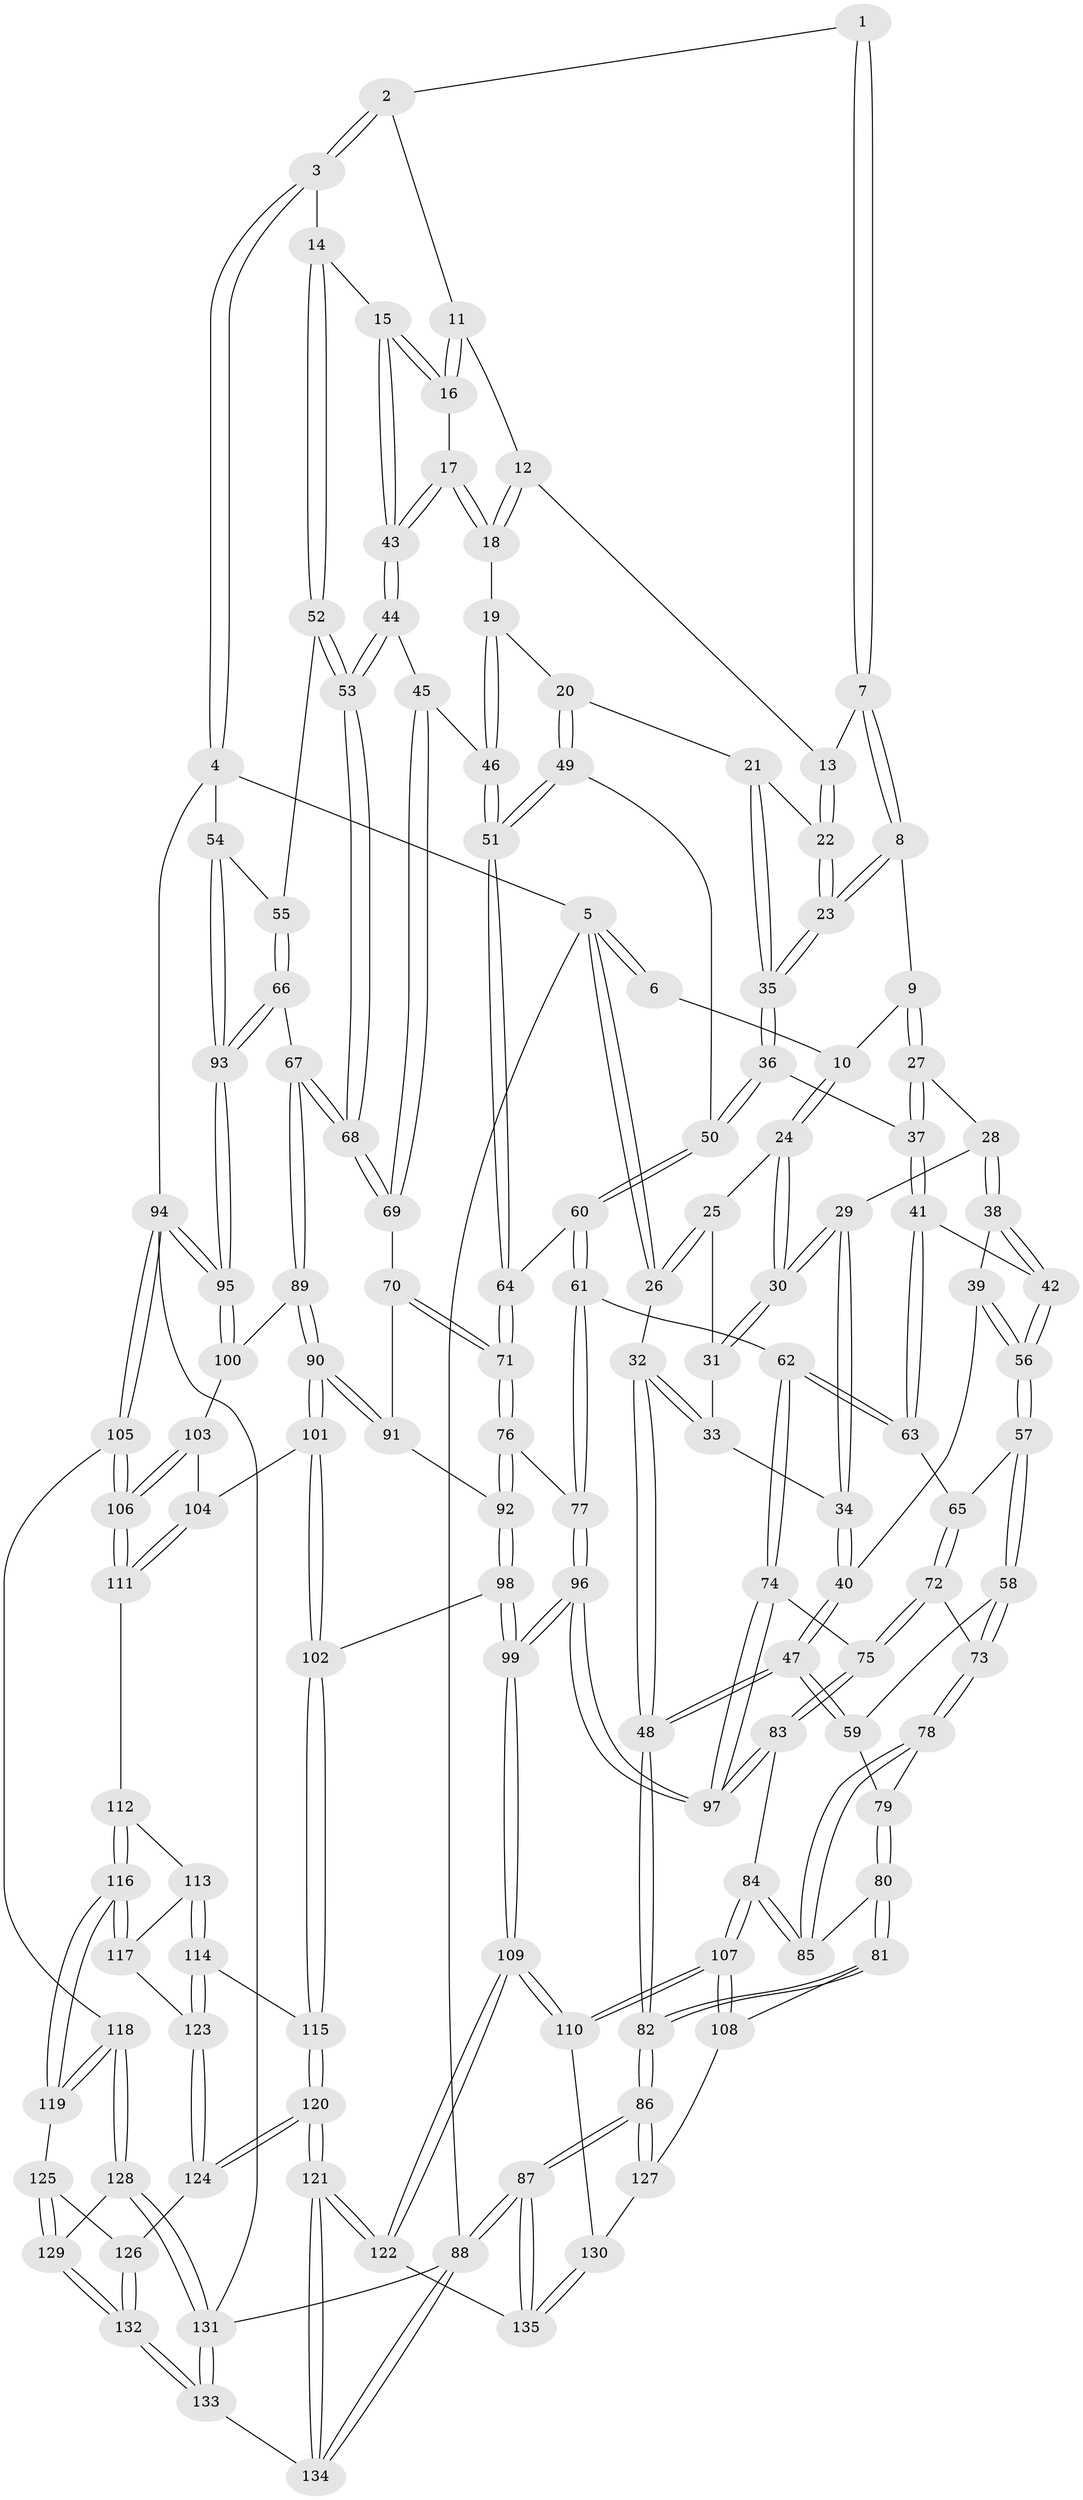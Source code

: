 // coarse degree distribution, {2: 0.12631578947368421, 3: 0.6947368421052632, 4: 0.10526315789473684, 5: 0.06315789473684211, 6: 0.010526315789473684}
// Generated by graph-tools (version 1.1) at 2025/54/03/04/25 22:54:33]
// undirected, 135 vertices, 334 edges
graph export_dot {
  node [color=gray90,style=filled];
  1 [pos="+0.22753965518080838+0"];
  2 [pos="+0.5945956926137802+0"];
  3 [pos="+1+0"];
  4 [pos="+1+0"];
  5 [pos="+0+0"];
  6 [pos="+0.14713040574637243+0"];
  7 [pos="+0.3272894918509568+0.07983953961131124"];
  8 [pos="+0.29513884942681073+0.15534995886167918"];
  9 [pos="+0.18188597608373108+0.11123847591810695"];
  10 [pos="+0.1503336689754909+0.08596048980998243"];
  11 [pos="+0.5362293079569448+0"];
  12 [pos="+0.49658896859695845+0.037541884755257285"];
  13 [pos="+0.44985527788532487+0.07739120820537165"];
  14 [pos="+0.8479907179510153+0.09906780139054255"];
  15 [pos="+0.8086504020542175+0.12081295003606757"];
  16 [pos="+0.6071755836639114+0.1760328155898389"];
  17 [pos="+0.5725265323270307+0.2071355605282598"];
  18 [pos="+0.5421663433763957+0.20619964167512325"];
  19 [pos="+0.5366072673914224+0.20888997390726588"];
  20 [pos="+0.493365640250488+0.22920750808985782"];
  21 [pos="+0.4488425405742479+0.19158946512837088"];
  22 [pos="+0.43452720514641147+0.15905781816070333"];
  23 [pos="+0.2975548594609711+0.1630388444687664"];
  24 [pos="+0.12838662007319246+0.10627553855562984"];
  25 [pos="+0.05544142094208059+0.11146577450726708"];
  26 [pos="+0+0.04834841861142319"];
  27 [pos="+0.17937305686109636+0.22771659636042532"];
  28 [pos="+0.14314464201558555+0.22392541829652732"];
  29 [pos="+0.10397947468013691+0.20190107786716496"];
  30 [pos="+0.10177053194846387+0.18243358896458425"];
  31 [pos="+0.04442738493262628+0.1734325094119402"];
  32 [pos="+0+0.12881249382229543"];
  33 [pos="+0.017964382660581462+0.17791848095322946"];
  34 [pos="+0.07118643103811838+0.24161109122234967"];
  35 [pos="+0.2951522437650539+0.2663979206413271"];
  36 [pos="+0.28901241340839023+0.29160704778919333"];
  37 [pos="+0.2761510655579987+0.2978346821372266"];
  38 [pos="+0.12184786786484199+0.29955942852216516"];
  39 [pos="+0.07770783221652722+0.30851533426244954"];
  40 [pos="+0.04274638317691224+0.2983227607968466"];
  41 [pos="+0.2643482142313561+0.31039540337177285"];
  42 [pos="+0.2342944832437061+0.3181568200778458"];
  43 [pos="+0.6342664884754737+0.31198304588771286"];
  44 [pos="+0.6332989633093585+0.339793782692004"];
  45 [pos="+0.5792981498613259+0.3724604541771026"];
  46 [pos="+0.5734506912410265+0.3730059920567241"];
  47 [pos="+0+0.377956347582084"];
  48 [pos="+0+0.37890945635811946"];
  49 [pos="+0.4711502389753476+0.29586101794835323"];
  50 [pos="+0.3621817870926656+0.32892351528966296"];
  51 [pos="+0.5460235773616424+0.3758363625342108"];
  52 [pos="+0.848097659233815+0.17673437826105237"];
  53 [pos="+0.726091340668846+0.38441781284584114"];
  54 [pos="+1+0.3635101495238185"];
  55 [pos="+0.9057432330825164+0.3432351097526193"];
  56 [pos="+0.13269282434694452+0.396121139088666"];
  57 [pos="+0.1314916154663202+0.3999549935424194"];
  58 [pos="+0.102007257199461+0.43039574682994297"];
  59 [pos="+0.06084307518467407+0.44636583119844025"];
  60 [pos="+0.3965861864746692+0.42961863392066635"];
  61 [pos="+0.3905616465040199+0.4890752017442987"];
  62 [pos="+0.29208412816513224+0.5200777126280594"];
  63 [pos="+0.2527819952043299+0.40772241779819735"];
  64 [pos="+0.5403309959322486+0.3834461215716214"];
  65 [pos="+0.1881668443514733+0.438904484302659"];
  66 [pos="+0.8529975815749444+0.48642942439167514"];
  67 [pos="+0.8163879320446104+0.5116416686696338"];
  68 [pos="+0.7652528144472617+0.4590744295915553"];
  69 [pos="+0.617343228372172+0.47282861645756274"];
  70 [pos="+0.5993587492550886+0.5086889761698395"];
  71 [pos="+0.5013031073486559+0.535847839192753"];
  72 [pos="+0.1763299324727522+0.4885887701792674"];
  73 [pos="+0.16507366527062825+0.4872527636668654"];
  74 [pos="+0.2770722363220153+0.5391681587549154"];
  75 [pos="+0.234436050530585+0.5458710761667102"];
  76 [pos="+0.4924567309318287+0.5447571635945623"];
  77 [pos="+0.47231518726906613+0.5484202886806411"];
  78 [pos="+0.11763274912963545+0.5154918481878038"];
  79 [pos="+0.06507234167544784+0.4556712706901459"];
  80 [pos="+0.068459727265816+0.6329844736467842"];
  81 [pos="+0+0.6276967975090221"];
  82 [pos="+0+0.6255150691179637"];
  83 [pos="+0.12073914663125734+0.6384100835181964"];
  84 [pos="+0.11219508212920219+0.6425217197765984"];
  85 [pos="+0.10764012714917023+0.6403467432306348"];
  86 [pos="+0+0.9516599855501958"];
  87 [pos="+0+1"];
  88 [pos="+0+1"];
  89 [pos="+0.8159089909868518+0.513857971408249"];
  90 [pos="+0.7666662856301465+0.584791145792232"];
  91 [pos="+0.6348452830677993+0.54202362523477"];
  92 [pos="+0.5744792051065822+0.6240179449756234"];
  93 [pos="+1+0.4951083643643695"];
  94 [pos="+1+0.7595195970687102"];
  95 [pos="+1+0.7191069111027539"];
  96 [pos="+0.3810845410567472+0.7493570508233203"];
  97 [pos="+0.33093230289435144+0.6807924740216061"];
  98 [pos="+0.6034268966639145+0.6729759105482025"];
  99 [pos="+0.38344307290534424+0.76709677509072"];
  100 [pos="+0.9567329558337597+0.6481597799993598"];
  101 [pos="+0.7502787832393288+0.6363419808322752"];
  102 [pos="+0.6871460241007303+0.7067575586387234"];
  103 [pos="+0.901600934653952+0.6956402657312193"];
  104 [pos="+0.8646122627520552+0.7195352216311853"];
  105 [pos="+1+0.8041055853851938"];
  106 [pos="+0.9773113869442447+0.7798607714124443"];
  107 [pos="+0.16166600463046762+0.8012145625296856"];
  108 [pos="+0.0945778251626334+0.8084671817285719"];
  109 [pos="+0.35134049123157934+0.9269768492537678"];
  110 [pos="+0.25518908724443506+0.8836408534622581"];
  111 [pos="+0.8751874088056738+0.7613968328472263"];
  112 [pos="+0.8653577760434836+0.7768733427887276"];
  113 [pos="+0.8177419416098897+0.7822586147782826"];
  114 [pos="+0.6928562965005779+0.7298143055249217"];
  115 [pos="+0.6872069463847945+0.7230870899134514"];
  116 [pos="+0.865485455536828+0.859675582568422"];
  117 [pos="+0.8034859993596514+0.8266219093575893"];
  118 [pos="+0.9339375751232866+0.8883894592121048"];
  119 [pos="+0.8657874494253764+0.8604463126763726"];
  120 [pos="+0.5618326230647317+0.891344881748499"];
  121 [pos="+0.39349455013958573+1"];
  122 [pos="+0.36288734399746486+0.9496015677216051"];
  123 [pos="+0.7471220018319757+0.832207239273408"];
  124 [pos="+0.749782066537695+0.902760470588929"];
  125 [pos="+0.8511298094196796+0.8722773542806125"];
  126 [pos="+0.7578383847304943+0.912776411616104"];
  127 [pos="+0+0.8610750130648044"];
  128 [pos="+0.9273217333395921+0.9254125521966172"];
  129 [pos="+0.8378055433567084+1"];
  130 [pos="+0.1013195145528228+0.9288001157051323"];
  131 [pos="+1+1"];
  132 [pos="+0.7818361311491019+1"];
  133 [pos="+0.7396549502363094+1"];
  134 [pos="+0.4040963594483454+1"];
  135 [pos="+0+1"];
  1 -- 2;
  1 -- 7;
  1 -- 7;
  2 -- 3;
  2 -- 3;
  2 -- 11;
  3 -- 4;
  3 -- 4;
  3 -- 14;
  4 -- 5;
  4 -- 54;
  4 -- 94;
  5 -- 6;
  5 -- 6;
  5 -- 26;
  5 -- 26;
  5 -- 88;
  6 -- 10;
  7 -- 8;
  7 -- 8;
  7 -- 13;
  8 -- 9;
  8 -- 23;
  8 -- 23;
  9 -- 10;
  9 -- 27;
  9 -- 27;
  10 -- 24;
  10 -- 24;
  11 -- 12;
  11 -- 16;
  11 -- 16;
  12 -- 13;
  12 -- 18;
  12 -- 18;
  13 -- 22;
  13 -- 22;
  14 -- 15;
  14 -- 52;
  14 -- 52;
  15 -- 16;
  15 -- 16;
  15 -- 43;
  15 -- 43;
  16 -- 17;
  17 -- 18;
  17 -- 18;
  17 -- 43;
  17 -- 43;
  18 -- 19;
  19 -- 20;
  19 -- 46;
  19 -- 46;
  20 -- 21;
  20 -- 49;
  20 -- 49;
  21 -- 22;
  21 -- 35;
  21 -- 35;
  22 -- 23;
  22 -- 23;
  23 -- 35;
  23 -- 35;
  24 -- 25;
  24 -- 30;
  24 -- 30;
  25 -- 26;
  25 -- 26;
  25 -- 31;
  26 -- 32;
  27 -- 28;
  27 -- 37;
  27 -- 37;
  28 -- 29;
  28 -- 38;
  28 -- 38;
  29 -- 30;
  29 -- 30;
  29 -- 34;
  29 -- 34;
  30 -- 31;
  30 -- 31;
  31 -- 33;
  32 -- 33;
  32 -- 33;
  32 -- 48;
  32 -- 48;
  33 -- 34;
  34 -- 40;
  34 -- 40;
  35 -- 36;
  35 -- 36;
  36 -- 37;
  36 -- 50;
  36 -- 50;
  37 -- 41;
  37 -- 41;
  38 -- 39;
  38 -- 42;
  38 -- 42;
  39 -- 40;
  39 -- 56;
  39 -- 56;
  40 -- 47;
  40 -- 47;
  41 -- 42;
  41 -- 63;
  41 -- 63;
  42 -- 56;
  42 -- 56;
  43 -- 44;
  43 -- 44;
  44 -- 45;
  44 -- 53;
  44 -- 53;
  45 -- 46;
  45 -- 69;
  45 -- 69;
  46 -- 51;
  46 -- 51;
  47 -- 48;
  47 -- 48;
  47 -- 59;
  47 -- 59;
  48 -- 82;
  48 -- 82;
  49 -- 50;
  49 -- 51;
  49 -- 51;
  50 -- 60;
  50 -- 60;
  51 -- 64;
  51 -- 64;
  52 -- 53;
  52 -- 53;
  52 -- 55;
  53 -- 68;
  53 -- 68;
  54 -- 55;
  54 -- 93;
  54 -- 93;
  55 -- 66;
  55 -- 66;
  56 -- 57;
  56 -- 57;
  57 -- 58;
  57 -- 58;
  57 -- 65;
  58 -- 59;
  58 -- 73;
  58 -- 73;
  59 -- 79;
  60 -- 61;
  60 -- 61;
  60 -- 64;
  61 -- 62;
  61 -- 77;
  61 -- 77;
  62 -- 63;
  62 -- 63;
  62 -- 74;
  62 -- 74;
  63 -- 65;
  64 -- 71;
  64 -- 71;
  65 -- 72;
  65 -- 72;
  66 -- 67;
  66 -- 93;
  66 -- 93;
  67 -- 68;
  67 -- 68;
  67 -- 89;
  67 -- 89;
  68 -- 69;
  68 -- 69;
  69 -- 70;
  70 -- 71;
  70 -- 71;
  70 -- 91;
  71 -- 76;
  71 -- 76;
  72 -- 73;
  72 -- 75;
  72 -- 75;
  73 -- 78;
  73 -- 78;
  74 -- 75;
  74 -- 97;
  74 -- 97;
  75 -- 83;
  75 -- 83;
  76 -- 77;
  76 -- 92;
  76 -- 92;
  77 -- 96;
  77 -- 96;
  78 -- 79;
  78 -- 85;
  78 -- 85;
  79 -- 80;
  79 -- 80;
  80 -- 81;
  80 -- 81;
  80 -- 85;
  81 -- 82;
  81 -- 82;
  81 -- 108;
  82 -- 86;
  82 -- 86;
  83 -- 84;
  83 -- 97;
  83 -- 97;
  84 -- 85;
  84 -- 85;
  84 -- 107;
  84 -- 107;
  86 -- 87;
  86 -- 87;
  86 -- 127;
  86 -- 127;
  87 -- 88;
  87 -- 88;
  87 -- 135;
  87 -- 135;
  88 -- 134;
  88 -- 134;
  88 -- 131;
  89 -- 90;
  89 -- 90;
  89 -- 100;
  90 -- 91;
  90 -- 91;
  90 -- 101;
  90 -- 101;
  91 -- 92;
  92 -- 98;
  92 -- 98;
  93 -- 95;
  93 -- 95;
  94 -- 95;
  94 -- 95;
  94 -- 105;
  94 -- 105;
  94 -- 131;
  95 -- 100;
  95 -- 100;
  96 -- 97;
  96 -- 97;
  96 -- 99;
  96 -- 99;
  98 -- 99;
  98 -- 99;
  98 -- 102;
  99 -- 109;
  99 -- 109;
  100 -- 103;
  101 -- 102;
  101 -- 102;
  101 -- 104;
  102 -- 115;
  102 -- 115;
  103 -- 104;
  103 -- 106;
  103 -- 106;
  104 -- 111;
  104 -- 111;
  105 -- 106;
  105 -- 106;
  105 -- 118;
  106 -- 111;
  106 -- 111;
  107 -- 108;
  107 -- 108;
  107 -- 110;
  107 -- 110;
  108 -- 127;
  109 -- 110;
  109 -- 110;
  109 -- 122;
  109 -- 122;
  110 -- 130;
  111 -- 112;
  112 -- 113;
  112 -- 116;
  112 -- 116;
  113 -- 114;
  113 -- 114;
  113 -- 117;
  114 -- 115;
  114 -- 123;
  114 -- 123;
  115 -- 120;
  115 -- 120;
  116 -- 117;
  116 -- 117;
  116 -- 119;
  116 -- 119;
  117 -- 123;
  118 -- 119;
  118 -- 119;
  118 -- 128;
  118 -- 128;
  119 -- 125;
  120 -- 121;
  120 -- 121;
  120 -- 124;
  120 -- 124;
  121 -- 122;
  121 -- 122;
  121 -- 134;
  121 -- 134;
  122 -- 135;
  123 -- 124;
  123 -- 124;
  124 -- 126;
  125 -- 126;
  125 -- 129;
  125 -- 129;
  126 -- 132;
  126 -- 132;
  127 -- 130;
  128 -- 129;
  128 -- 131;
  128 -- 131;
  129 -- 132;
  129 -- 132;
  130 -- 135;
  130 -- 135;
  131 -- 133;
  131 -- 133;
  132 -- 133;
  132 -- 133;
  133 -- 134;
}
